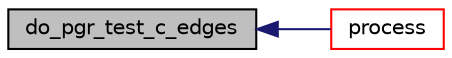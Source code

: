 digraph "do_pgr_test_c_edges"
{
  edge [fontname="Helvetica",fontsize="10",labelfontname="Helvetica",labelfontsize="10"];
  node [fontname="Helvetica",fontsize="10",shape=record];
  rankdir="LR";
  Node12 [label="do_pgr_test_c_edges",height=0.2,width=0.4,color="black", fillcolor="grey75", style="filled", fontcolor="black"];
  Node12 -> Node13 [dir="back",color="midnightblue",fontsize="10",style="solid",fontname="Helvetica"];
  Node13 [label="process",height=0.2,width=0.4,color="red", fillcolor="white", style="filled",URL="$test__c__edges_8c.html#a64f11fc66ebfd7c358be13b12d3f4e91"];
}
